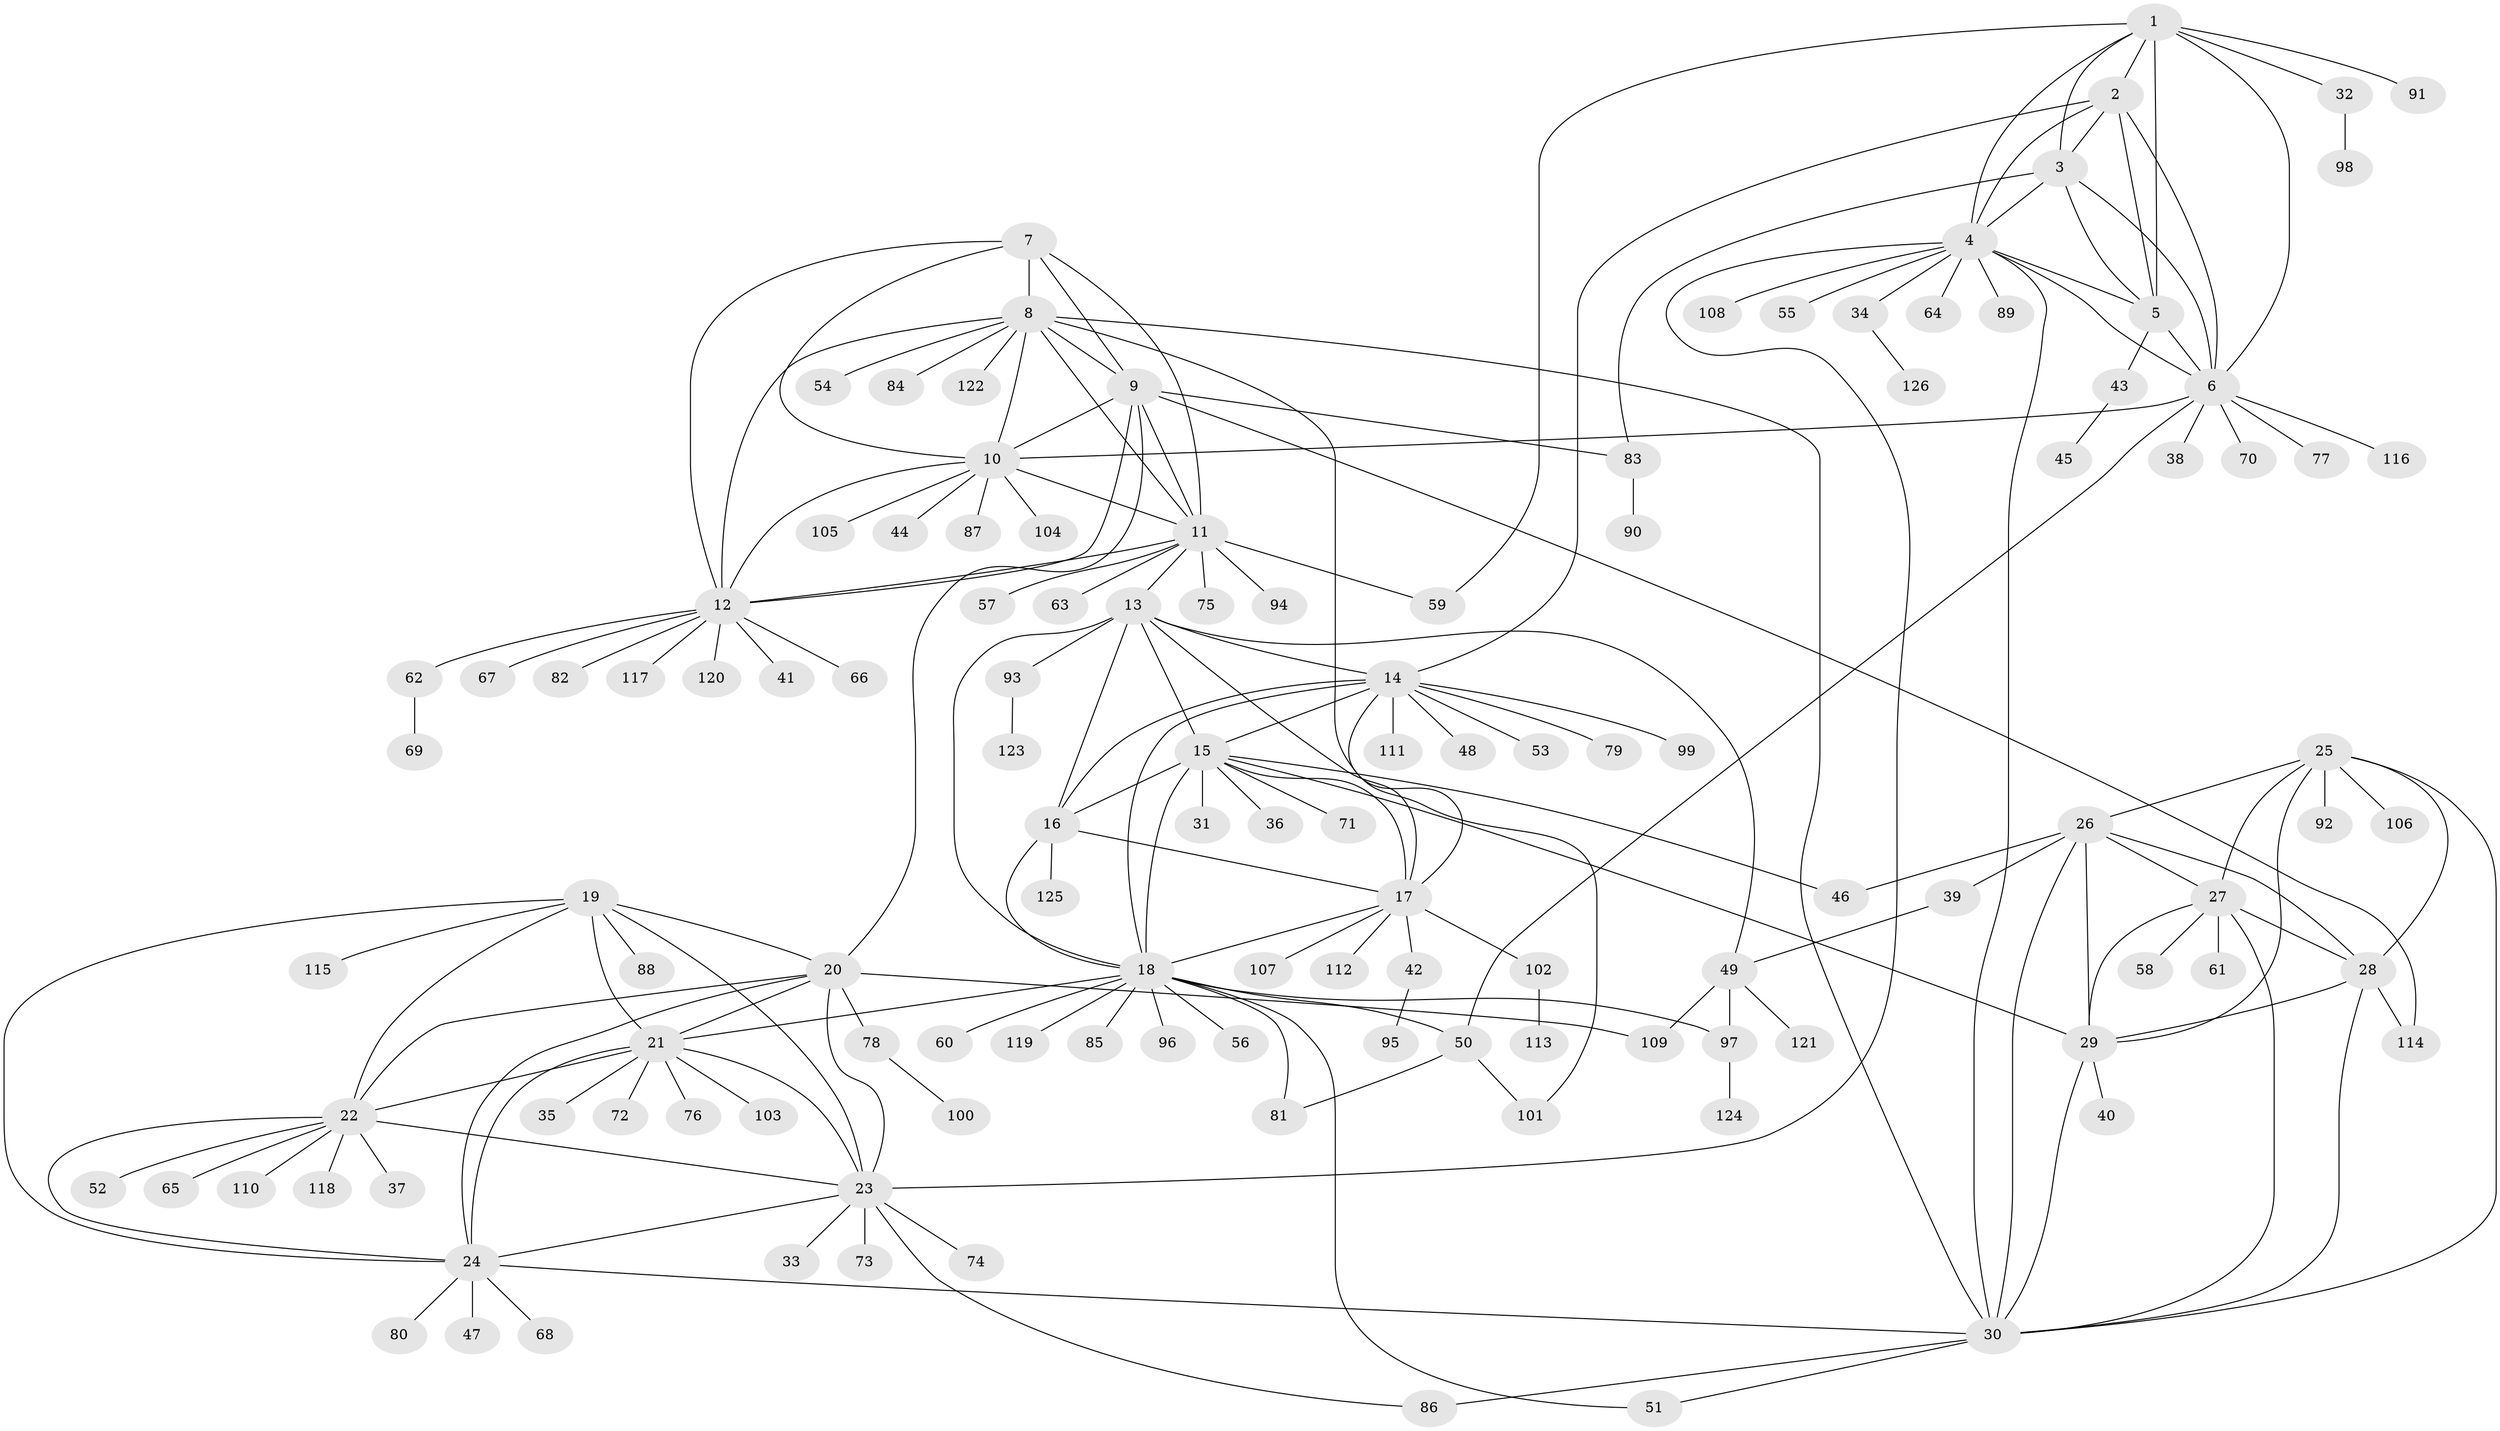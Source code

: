// coarse degree distribution, {3: 0.02, 4: 0.06, 8: 0.06, 7: 0.02, 1: 0.76, 2: 0.04, 12: 0.02, 14: 0.02}
// Generated by graph-tools (version 1.1) at 2025/58/03/04/25 21:58:38]
// undirected, 126 vertices, 193 edges
graph export_dot {
graph [start="1"]
  node [color=gray90,style=filled];
  1;
  2;
  3;
  4;
  5;
  6;
  7;
  8;
  9;
  10;
  11;
  12;
  13;
  14;
  15;
  16;
  17;
  18;
  19;
  20;
  21;
  22;
  23;
  24;
  25;
  26;
  27;
  28;
  29;
  30;
  31;
  32;
  33;
  34;
  35;
  36;
  37;
  38;
  39;
  40;
  41;
  42;
  43;
  44;
  45;
  46;
  47;
  48;
  49;
  50;
  51;
  52;
  53;
  54;
  55;
  56;
  57;
  58;
  59;
  60;
  61;
  62;
  63;
  64;
  65;
  66;
  67;
  68;
  69;
  70;
  71;
  72;
  73;
  74;
  75;
  76;
  77;
  78;
  79;
  80;
  81;
  82;
  83;
  84;
  85;
  86;
  87;
  88;
  89;
  90;
  91;
  92;
  93;
  94;
  95;
  96;
  97;
  98;
  99;
  100;
  101;
  102;
  103;
  104;
  105;
  106;
  107;
  108;
  109;
  110;
  111;
  112;
  113;
  114;
  115;
  116;
  117;
  118;
  119;
  120;
  121;
  122;
  123;
  124;
  125;
  126;
  1 -- 2;
  1 -- 3;
  1 -- 4;
  1 -- 5;
  1 -- 6;
  1 -- 32;
  1 -- 59;
  1 -- 91;
  2 -- 3;
  2 -- 4;
  2 -- 5;
  2 -- 6;
  2 -- 14;
  3 -- 4;
  3 -- 5;
  3 -- 6;
  3 -- 83;
  4 -- 5;
  4 -- 6;
  4 -- 23;
  4 -- 30;
  4 -- 34;
  4 -- 55;
  4 -- 64;
  4 -- 89;
  4 -- 108;
  5 -- 6;
  5 -- 43;
  6 -- 10;
  6 -- 38;
  6 -- 50;
  6 -- 70;
  6 -- 77;
  6 -- 116;
  7 -- 8;
  7 -- 9;
  7 -- 10;
  7 -- 11;
  7 -- 12;
  8 -- 9;
  8 -- 10;
  8 -- 11;
  8 -- 12;
  8 -- 30;
  8 -- 54;
  8 -- 84;
  8 -- 101;
  8 -- 122;
  9 -- 10;
  9 -- 11;
  9 -- 12;
  9 -- 20;
  9 -- 83;
  9 -- 114;
  10 -- 11;
  10 -- 12;
  10 -- 44;
  10 -- 87;
  10 -- 104;
  10 -- 105;
  11 -- 12;
  11 -- 13;
  11 -- 57;
  11 -- 59;
  11 -- 63;
  11 -- 75;
  11 -- 94;
  12 -- 41;
  12 -- 62;
  12 -- 66;
  12 -- 67;
  12 -- 82;
  12 -- 117;
  12 -- 120;
  13 -- 14;
  13 -- 15;
  13 -- 16;
  13 -- 17;
  13 -- 18;
  13 -- 49;
  13 -- 93;
  14 -- 15;
  14 -- 16;
  14 -- 17;
  14 -- 18;
  14 -- 48;
  14 -- 53;
  14 -- 79;
  14 -- 99;
  14 -- 111;
  15 -- 16;
  15 -- 17;
  15 -- 18;
  15 -- 29;
  15 -- 31;
  15 -- 36;
  15 -- 46;
  15 -- 71;
  16 -- 17;
  16 -- 18;
  16 -- 125;
  17 -- 18;
  17 -- 42;
  17 -- 102;
  17 -- 107;
  17 -- 112;
  18 -- 21;
  18 -- 50;
  18 -- 51;
  18 -- 56;
  18 -- 60;
  18 -- 81;
  18 -- 85;
  18 -- 96;
  18 -- 97;
  18 -- 119;
  19 -- 20;
  19 -- 21;
  19 -- 22;
  19 -- 23;
  19 -- 24;
  19 -- 88;
  19 -- 115;
  20 -- 21;
  20 -- 22;
  20 -- 23;
  20 -- 24;
  20 -- 78;
  20 -- 109;
  21 -- 22;
  21 -- 23;
  21 -- 24;
  21 -- 35;
  21 -- 72;
  21 -- 76;
  21 -- 103;
  22 -- 23;
  22 -- 24;
  22 -- 37;
  22 -- 52;
  22 -- 65;
  22 -- 110;
  22 -- 118;
  23 -- 24;
  23 -- 33;
  23 -- 73;
  23 -- 74;
  23 -- 86;
  24 -- 30;
  24 -- 47;
  24 -- 68;
  24 -- 80;
  25 -- 26;
  25 -- 27;
  25 -- 28;
  25 -- 29;
  25 -- 30;
  25 -- 92;
  25 -- 106;
  26 -- 27;
  26 -- 28;
  26 -- 29;
  26 -- 30;
  26 -- 39;
  26 -- 46;
  27 -- 28;
  27 -- 29;
  27 -- 30;
  27 -- 58;
  27 -- 61;
  28 -- 29;
  28 -- 30;
  28 -- 114;
  29 -- 30;
  29 -- 40;
  30 -- 51;
  30 -- 86;
  32 -- 98;
  34 -- 126;
  39 -- 49;
  42 -- 95;
  43 -- 45;
  49 -- 97;
  49 -- 109;
  49 -- 121;
  50 -- 81;
  50 -- 101;
  62 -- 69;
  78 -- 100;
  83 -- 90;
  93 -- 123;
  97 -- 124;
  102 -- 113;
}
